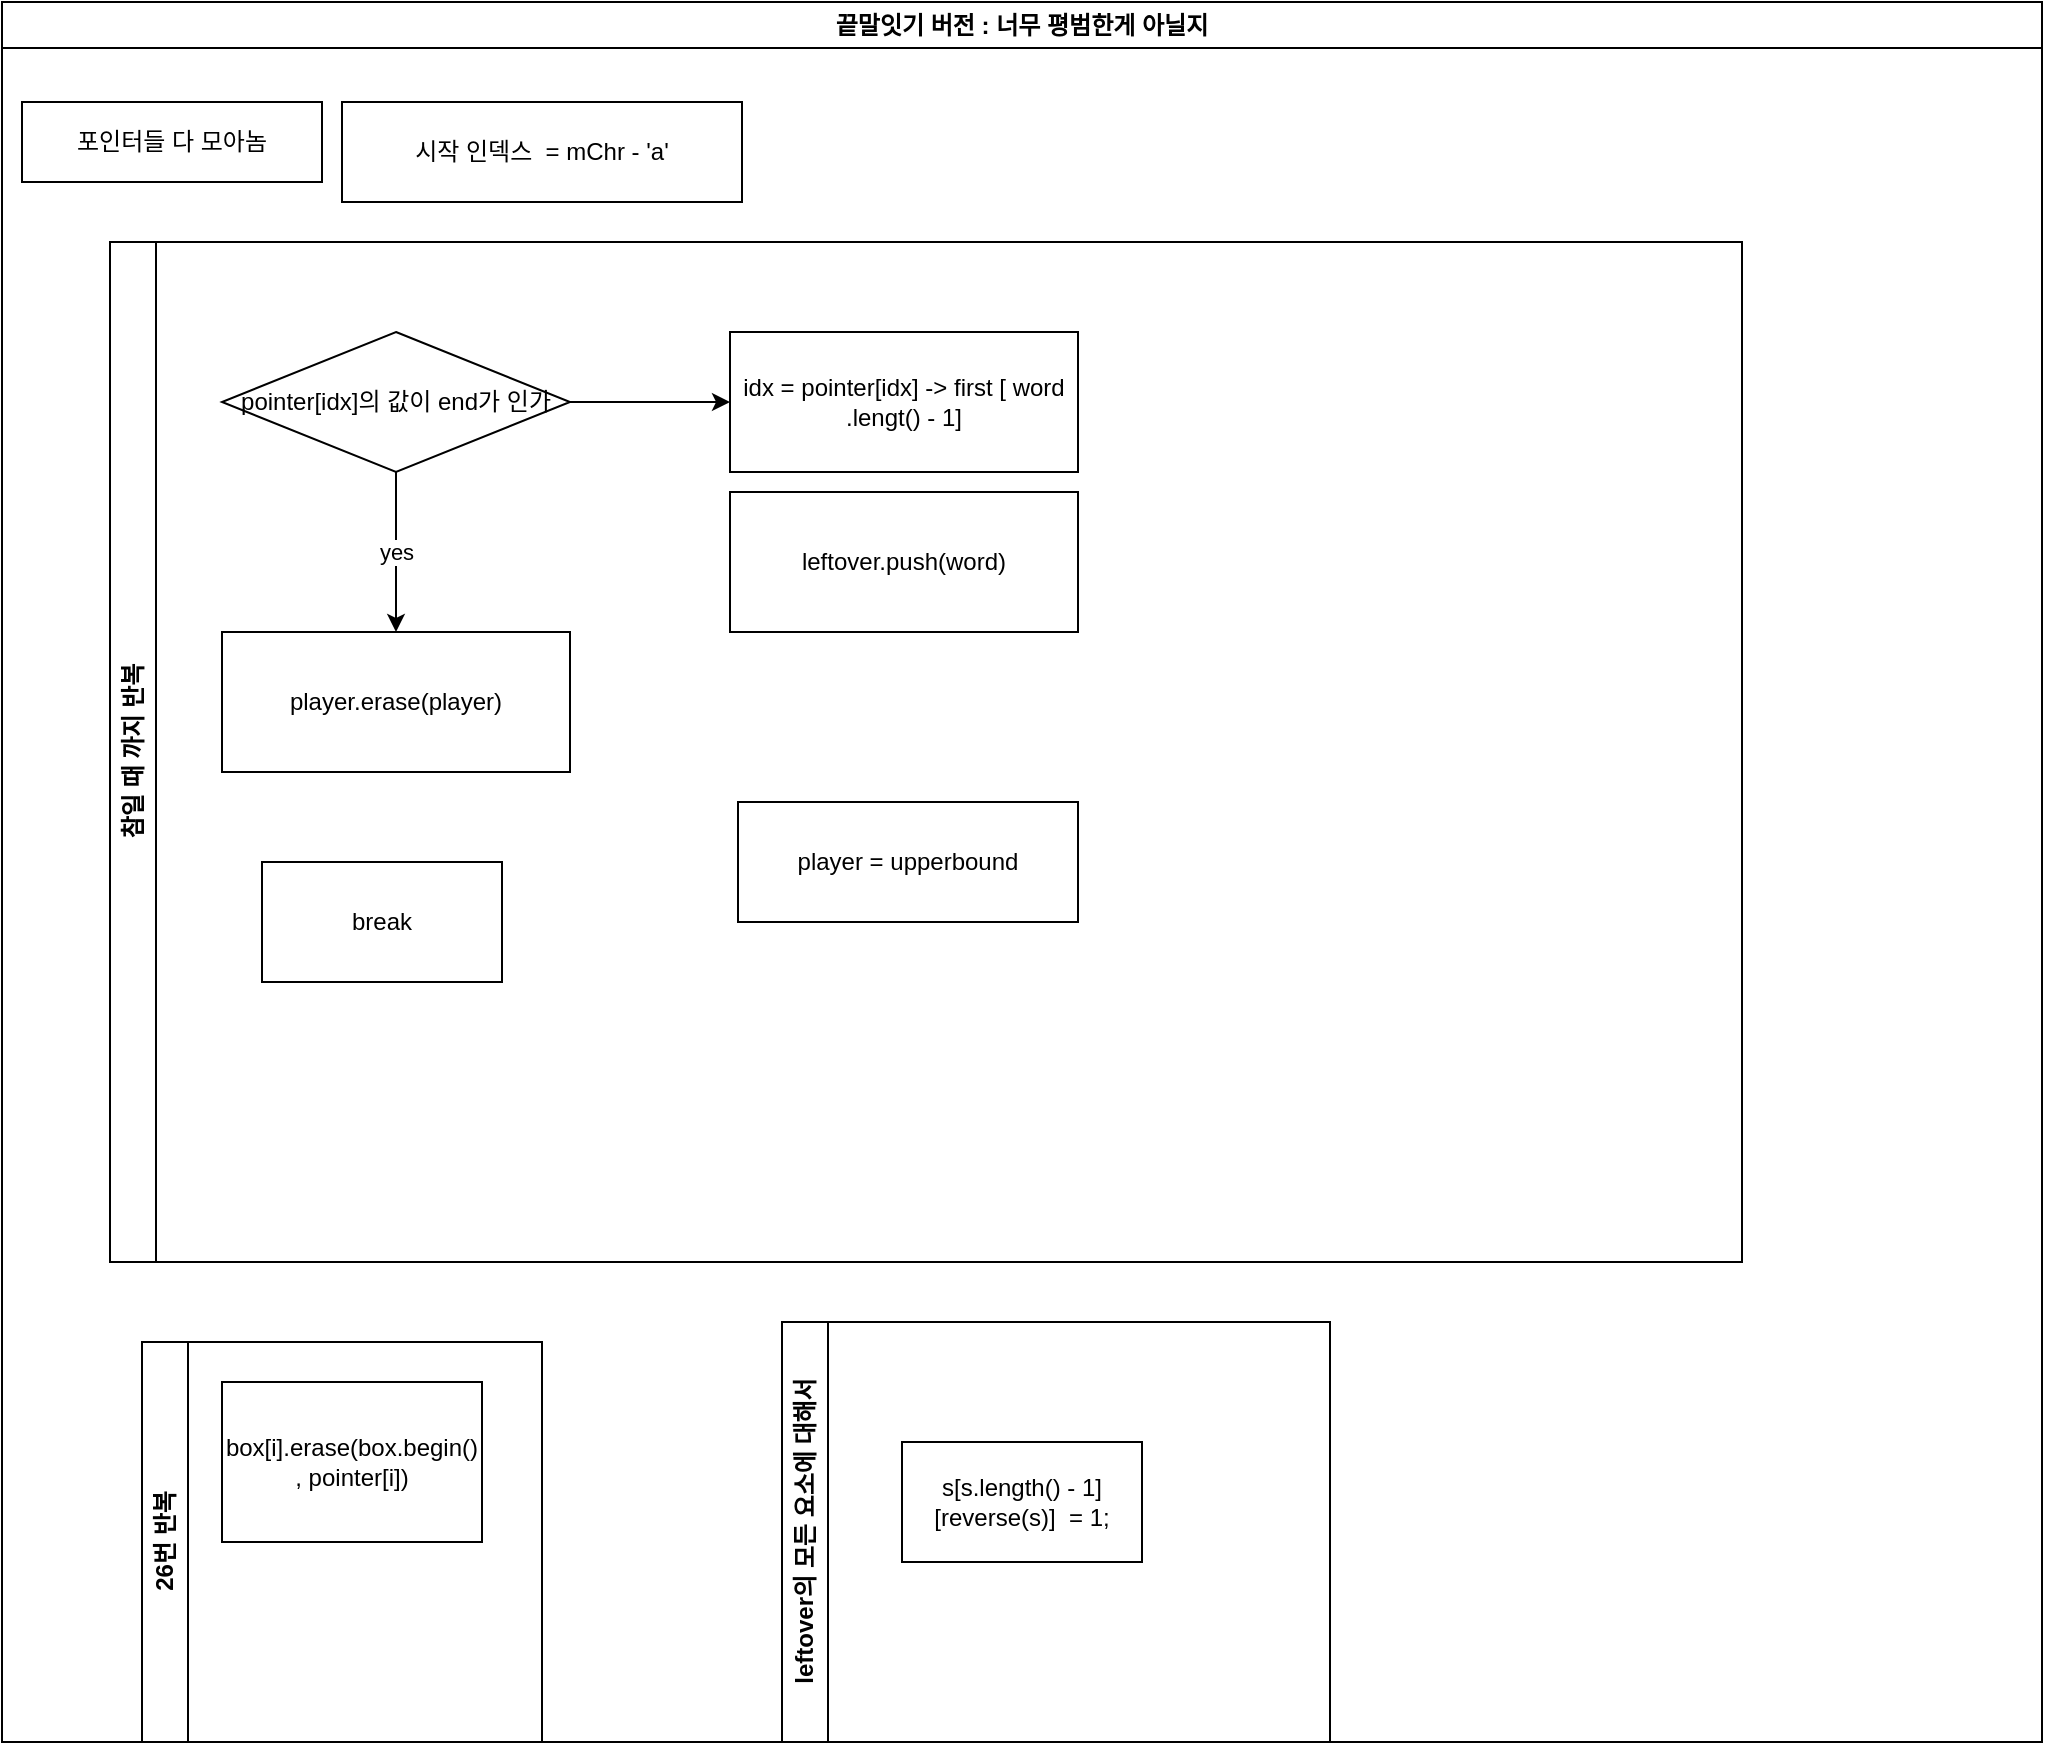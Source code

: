 <mxfile version="22.1.16" type="device">
  <diagram name="페이지-1" id="3CK-GYiYMwrL973hcRVd">
    <mxGraphModel dx="1660" dy="893" grid="1" gridSize="10" guides="1" tooltips="1" connect="1" arrows="1" fold="1" page="1" pageScale="1" pageWidth="827" pageHeight="1169" math="0" shadow="0">
      <root>
        <mxCell id="0" />
        <mxCell id="1" parent="0" />
        <mxCell id="q8prJGsgBXy-hABpq6uC-1" value="끝말잇기 버전 : 너무 평범한게 아닐지" style="swimlane;whiteSpace=wrap;html=1;" vertex="1" parent="1">
          <mxGeometry x="160" y="350" width="1020" height="870" as="geometry" />
        </mxCell>
        <mxCell id="q8prJGsgBXy-hABpq6uC-2" value="포인터들 다 모아놈" style="rounded=0;whiteSpace=wrap;html=1;" vertex="1" parent="q8prJGsgBXy-hABpq6uC-1">
          <mxGeometry x="10" y="50" width="150" height="40" as="geometry" />
        </mxCell>
        <mxCell id="q8prJGsgBXy-hABpq6uC-3" value="참일 때 까지 반복" style="swimlane;horizontal=0;whiteSpace=wrap;html=1;" vertex="1" parent="q8prJGsgBXy-hABpq6uC-1">
          <mxGeometry x="54" y="120" width="816" height="510" as="geometry" />
        </mxCell>
        <mxCell id="q8prJGsgBXy-hABpq6uC-8" value="yes" style="edgeStyle=orthogonalEdgeStyle;rounded=0;orthogonalLoop=1;jettySize=auto;html=1;" edge="1" parent="q8prJGsgBXy-hABpq6uC-3" source="q8prJGsgBXy-hABpq6uC-6" target="q8prJGsgBXy-hABpq6uC-7">
          <mxGeometry relative="1" as="geometry" />
        </mxCell>
        <mxCell id="q8prJGsgBXy-hABpq6uC-10" value="" style="edgeStyle=orthogonalEdgeStyle;rounded=0;orthogonalLoop=1;jettySize=auto;html=1;" edge="1" parent="q8prJGsgBXy-hABpq6uC-3" source="q8prJGsgBXy-hABpq6uC-6" target="q8prJGsgBXy-hABpq6uC-9">
          <mxGeometry relative="1" as="geometry" />
        </mxCell>
        <mxCell id="q8prJGsgBXy-hABpq6uC-6" value="pointer[idx]의 값이 end가 인가" style="rhombus;whiteSpace=wrap;html=1;" vertex="1" parent="q8prJGsgBXy-hABpq6uC-3">
          <mxGeometry x="56" y="45" width="174" height="70" as="geometry" />
        </mxCell>
        <mxCell id="q8prJGsgBXy-hABpq6uC-7" value="player.erase(player)" style="whiteSpace=wrap;html=1;rounded=0;" vertex="1" parent="q8prJGsgBXy-hABpq6uC-3">
          <mxGeometry x="56" y="195" width="174" height="70" as="geometry" />
        </mxCell>
        <mxCell id="q8prJGsgBXy-hABpq6uC-9" value="idx = pointer[idx] -&amp;gt; first [ word .lengt() - 1]" style="whiteSpace=wrap;html=1;rounded=0;" vertex="1" parent="q8prJGsgBXy-hABpq6uC-3">
          <mxGeometry x="310" y="45" width="174" height="70" as="geometry" />
        </mxCell>
        <mxCell id="q8prJGsgBXy-hABpq6uC-13" value="leftover.push(word)" style="whiteSpace=wrap;html=1;rounded=0;" vertex="1" parent="q8prJGsgBXy-hABpq6uC-3">
          <mxGeometry x="310" y="125" width="174" height="70" as="geometry" />
        </mxCell>
        <mxCell id="q8prJGsgBXy-hABpq6uC-15" value="break" style="rounded=0;whiteSpace=wrap;html=1;" vertex="1" parent="q8prJGsgBXy-hABpq6uC-3">
          <mxGeometry x="76" y="310" width="120" height="60" as="geometry" />
        </mxCell>
        <mxCell id="q8prJGsgBXy-hABpq6uC-19" value="player = upperbound" style="whiteSpace=wrap;html=1;" vertex="1" parent="q8prJGsgBXy-hABpq6uC-3">
          <mxGeometry x="314" y="280" width="170" height="60" as="geometry" />
        </mxCell>
        <mxCell id="q8prJGsgBXy-hABpq6uC-4" value="시작 인덱스&amp;nbsp; = mChr - &#39;a&#39;" style="rounded=0;whiteSpace=wrap;html=1;" vertex="1" parent="q8prJGsgBXy-hABpq6uC-1">
          <mxGeometry x="170" y="50" width="200" height="50" as="geometry" />
        </mxCell>
        <mxCell id="q8prJGsgBXy-hABpq6uC-11" value="leftover의 모든 요소에 대해서" style="swimlane;horizontal=0;whiteSpace=wrap;html=1;" vertex="1" parent="q8prJGsgBXy-hABpq6uC-1">
          <mxGeometry x="390" y="660" width="274" height="210" as="geometry" />
        </mxCell>
        <mxCell id="q8prJGsgBXy-hABpq6uC-12" value="s[s.length() - 1][reverse(s)]&amp;nbsp; = 1;" style="rounded=0;whiteSpace=wrap;html=1;" vertex="1" parent="q8prJGsgBXy-hABpq6uC-11">
          <mxGeometry x="60" y="60" width="120" height="60" as="geometry" />
        </mxCell>
        <mxCell id="q8prJGsgBXy-hABpq6uC-16" value="26번 반복" style="swimlane;horizontal=0;whiteSpace=wrap;html=1;" vertex="1" parent="q8prJGsgBXy-hABpq6uC-1">
          <mxGeometry x="70" y="670" width="200" height="200" as="geometry" />
        </mxCell>
        <mxCell id="q8prJGsgBXy-hABpq6uC-14" value="box[i].erase(box.begin() , pointer[i])" style="rounded=0;whiteSpace=wrap;html=1;" vertex="1" parent="q8prJGsgBXy-hABpq6uC-16">
          <mxGeometry x="40" y="20" width="130" height="80" as="geometry" />
        </mxCell>
      </root>
    </mxGraphModel>
  </diagram>
</mxfile>
